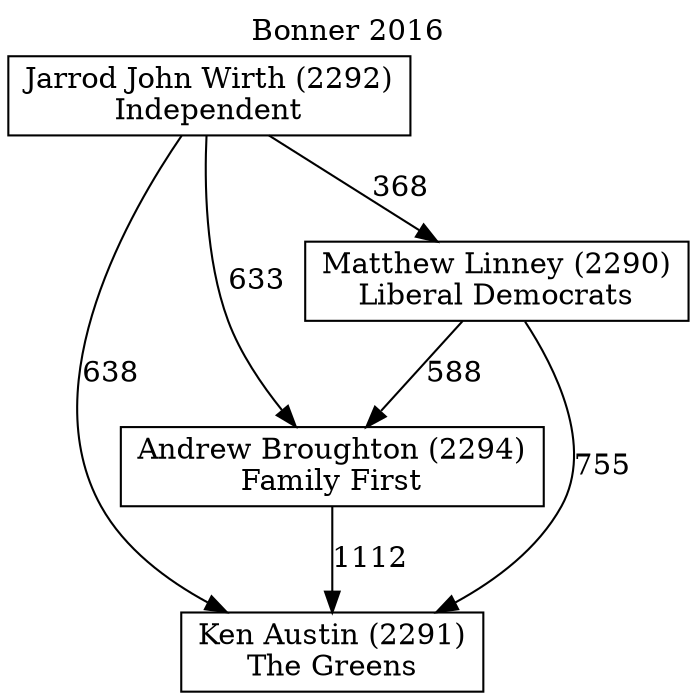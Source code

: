 // House preference flow
digraph "Ken Austin (2291)_Bonner_2016" {
	graph [label="Bonner 2016" labelloc=t mclimit=10]
	node [shape=box]
	"Andrew Broughton (2294)" [label="Andrew Broughton (2294)
Family First"]
	"Jarrod John Wirth (2292)" [label="Jarrod John Wirth (2292)
Independent"]
	"Ken Austin (2291)" [label="Ken Austin (2291)
The Greens"]
	"Matthew Linney (2290)" [label="Matthew Linney (2290)
Liberal Democrats"]
	"Andrew Broughton (2294)" -> "Ken Austin (2291)" [label=1112]
	"Jarrod John Wirth (2292)" -> "Andrew Broughton (2294)" [label=633]
	"Jarrod John Wirth (2292)" -> "Ken Austin (2291)" [label=638]
	"Jarrod John Wirth (2292)" -> "Matthew Linney (2290)" [label=368]
	"Matthew Linney (2290)" -> "Andrew Broughton (2294)" [label=588]
	"Matthew Linney (2290)" -> "Ken Austin (2291)" [label=755]
}
